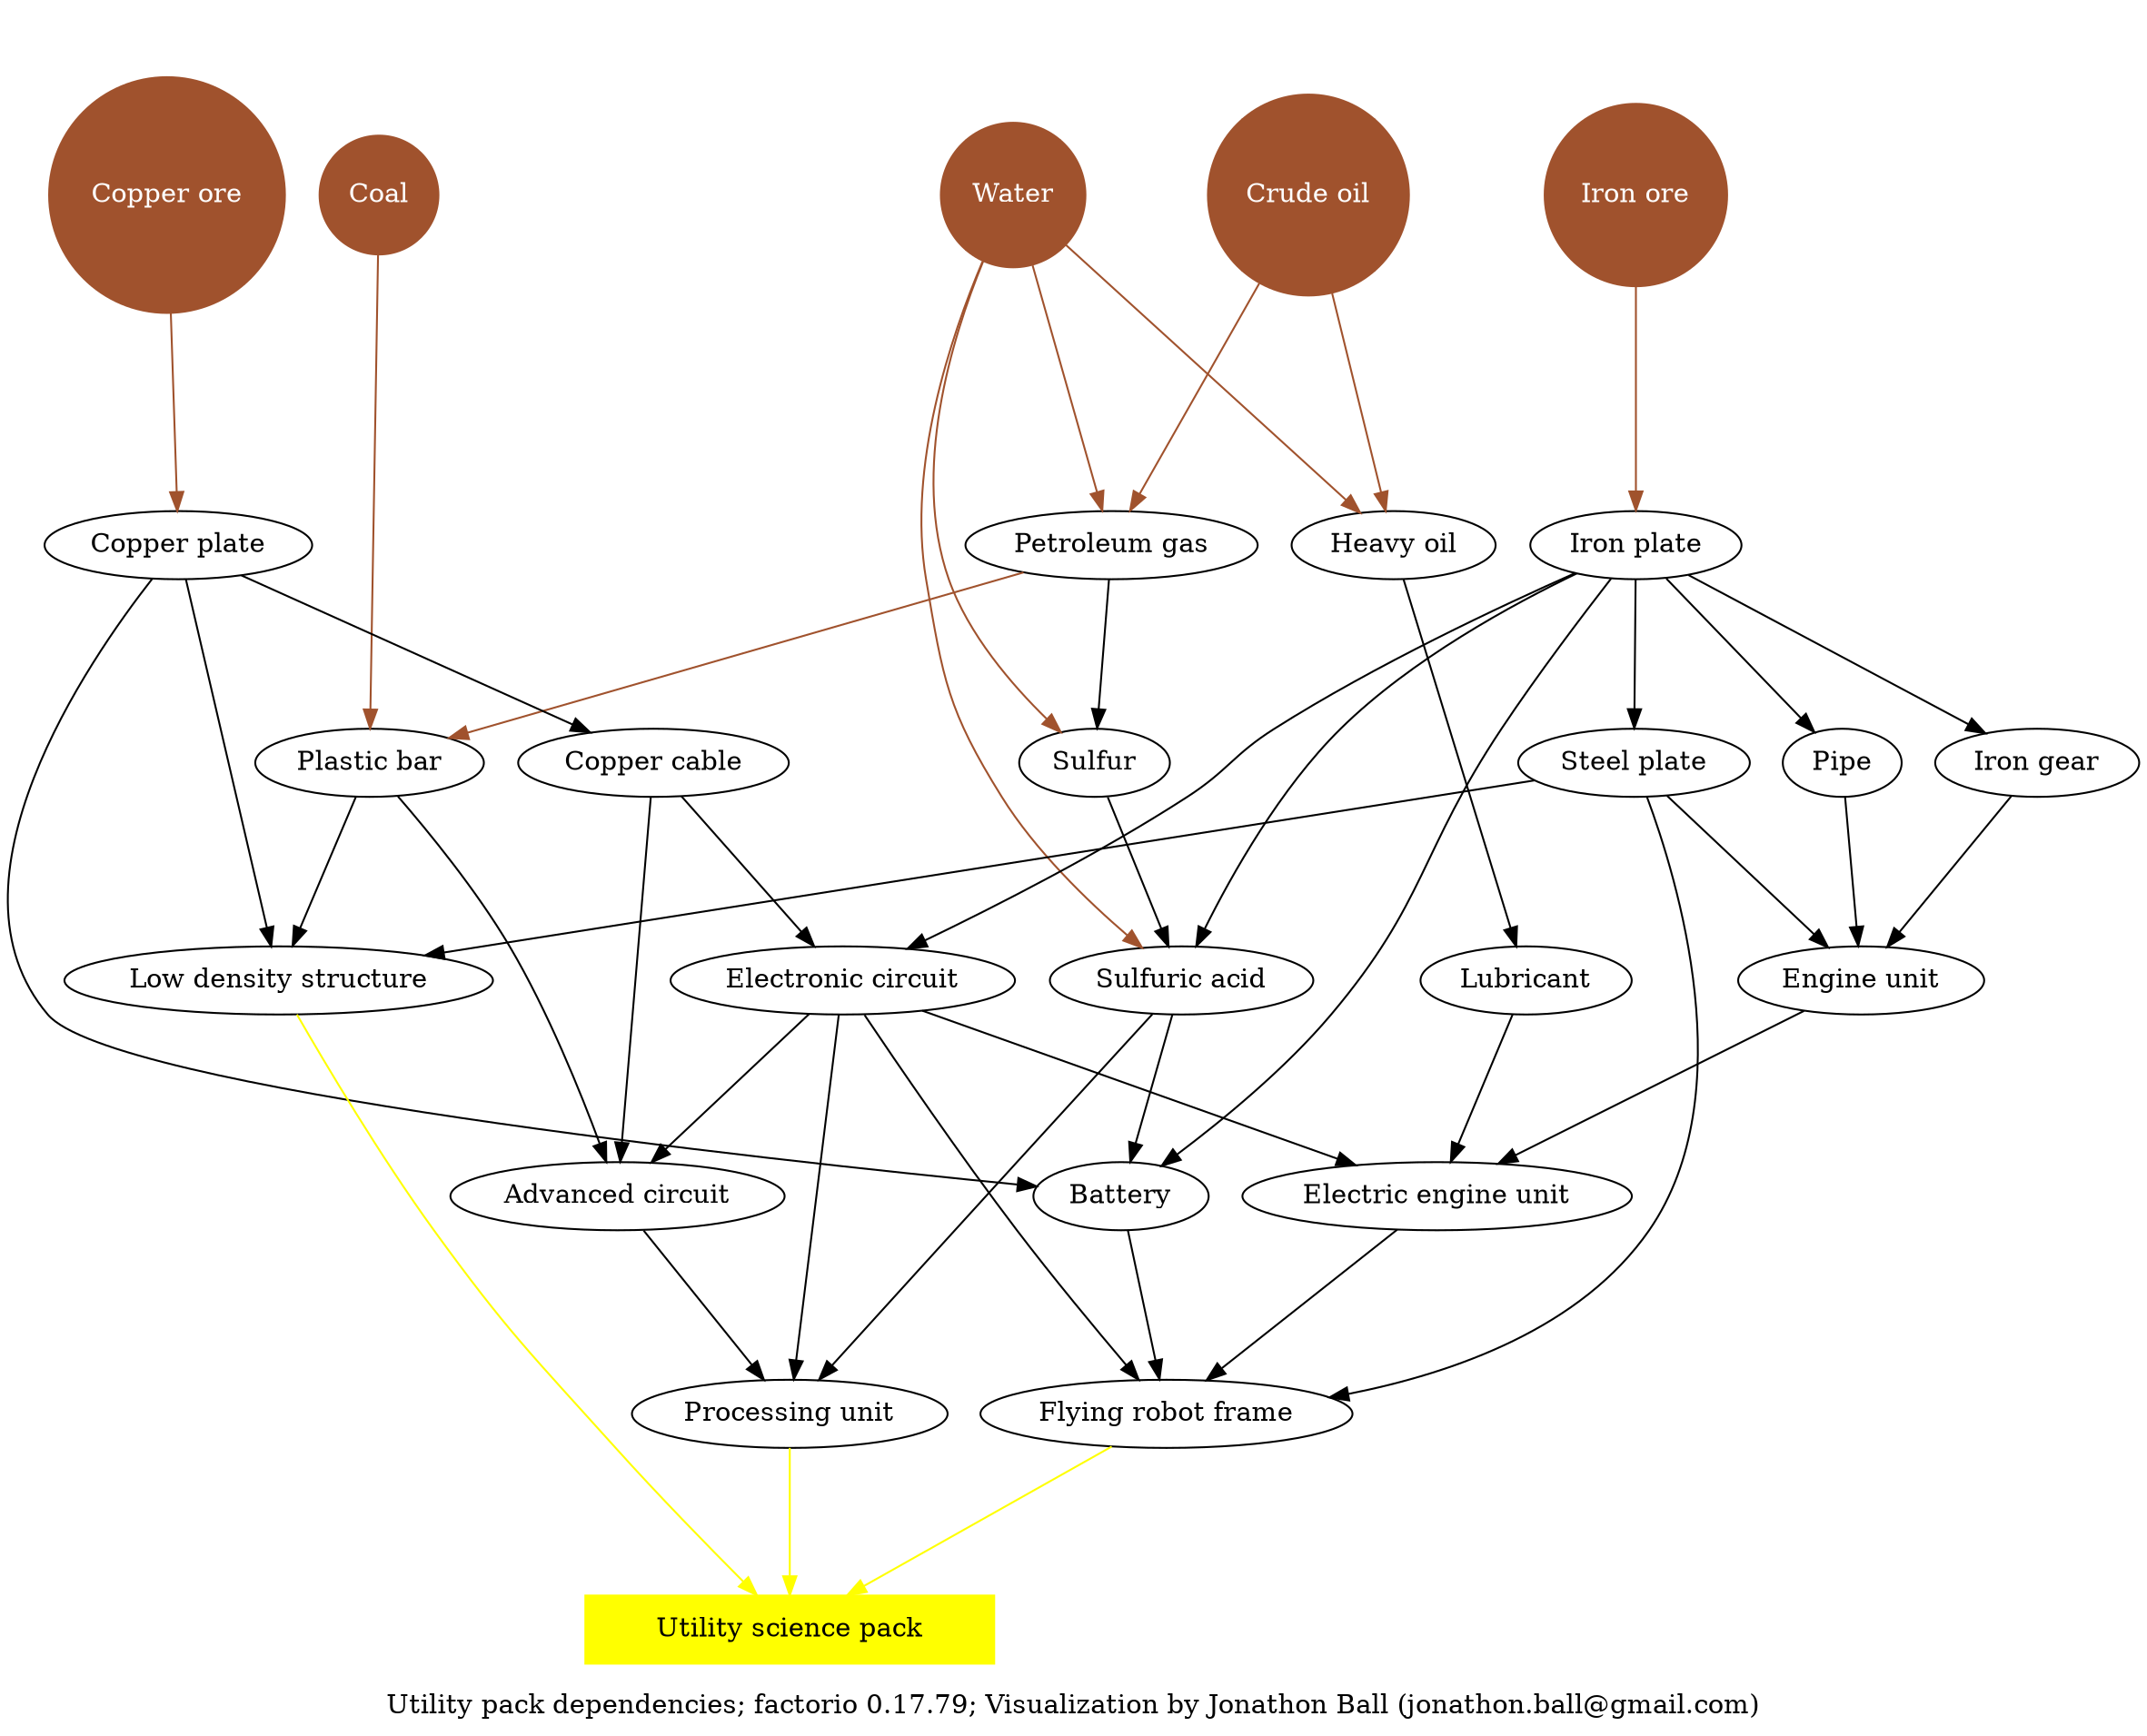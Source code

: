 digraph science_packs {

  label = "Utility pack dependencies; factorio 0.17.79; Visualization by Jonathon Ball (jonathon.ball@gmail.com)";

  subgraph resources {
    node [
      style     = filled,
      fontcolor = white,
      shape     = Mcircle,
      color     = "#a0522d"
    ];

    "Coal";
    "Crude oil";
    "Iron ore";
    "Copper ore";
    "Water";

    rank = min;
  }

  subgraph science_packs {
    node [
      style = filled,
      shape = box,
      width = 3
    ];

    "Utility science pack"    [color = "#FFFF00"];

    rank = max;
  }

  "Water" -> "Sulfur" [color = "#a0522d"];
  "Petroleum gas" -> "Sulfur";

  {
    "Iron plate";
    "Sulfur";
  } -> "Sulfuric acid";
  "Water" -> "Sulfuric acid" [color = "#a0522d"];

  {
    "Crude oil";
    "Water";
  } -> {
    "Petroleum gas";
    "Heavy oil";
  } [color = "#a0522d"];

  "Iron ore" -> "Iron plate" [color = "#a0522d"];

  "Copper ore" -> "Copper plate" [color = "#a0522d"];

  {
    "Coal";
    "Petroleum gas";
  } -> "Plastic bar" [color = "#a0522d"];

  "Iron plate" -> "Pipe";

  "Iron plate" -> "Iron gear";

  "Iron plate" -> "Steel plate";

  "Copper plate" -> "Copper cable";

  {
    "Iron plate";
    "Copper cable";
  } -> "Electronic circuit";

  {
    "Steel plate";
    "Iron gear";
    "Pipe";
  } -> "Engine unit";

  {
    "Plastic bar";
    "Copper cable";
    "Electronic circuit";
  } -> "Advanced circuit";

  {
    "Copper plate";
    "Iron plate";
    "Sulfuric acid";
  } -> "Battery";

  {
    "Copper plate";
    "Plastic bar";
    "Steel plate";
  } -> "Low density structure";

  {
    "Electronic circuit";
    "Advanced circuit";
    "Sulfuric acid";
  } -> "Processing unit";

  "Heavy oil" -> "Lubricant";

  {
    "Electronic circuit";
    "Engine unit";
    "Lubricant";
  } -> "Electric engine unit"

  {
    "Battery";
    "Electric engine unit";
    "Electronic circuit";
    "Steel plate";
  } -> "Flying robot frame";

  {
    "Flying robot frame";
    "Low density structure";
    "Processing unit";
  } -> "Utility science pack" [color = "#FFFF00"];

  ratio = 0.8;

}
